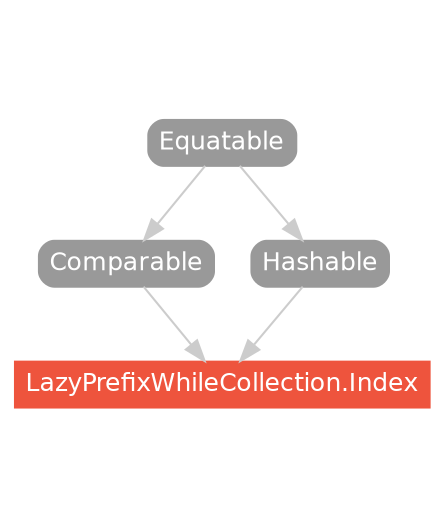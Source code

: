 strict digraph "LazyPrefixWhileCollection.Index - Type Hierarchy - SwiftDoc.org" {
    pad="0.1,0.8"
    node [shape=box, style="filled,rounded", color="#999999", fillcolor="#999999", fontcolor=white, fontname=Helvetica, fontnames="Helvetica,sansserif", fontsize=12, margin="0.07,0.05", height="0.3"]
    edge [color="#cccccc"]
    "Comparable" [URL="/protocol/Comparable/hierarchy/"]
    "Equatable" [URL="/protocol/Equatable/hierarchy/"]
    "Hashable" [URL="/protocol/Hashable/hierarchy/"]
    "LazyPrefixWhileCollection.Index" [URL="/type/LazyPrefixWhileCollection.Index/", style="filled", fillcolor="#ee543d", color="#ee543d"]    "Comparable" -> "LazyPrefixWhileCollection.Index"
    "Hashable" -> "LazyPrefixWhileCollection.Index"
    "Equatable" -> "Comparable"
    "Equatable" -> "Hashable"
    subgraph Types {
        rank = max; "LazyPrefixWhileCollection.Index";
    }
}